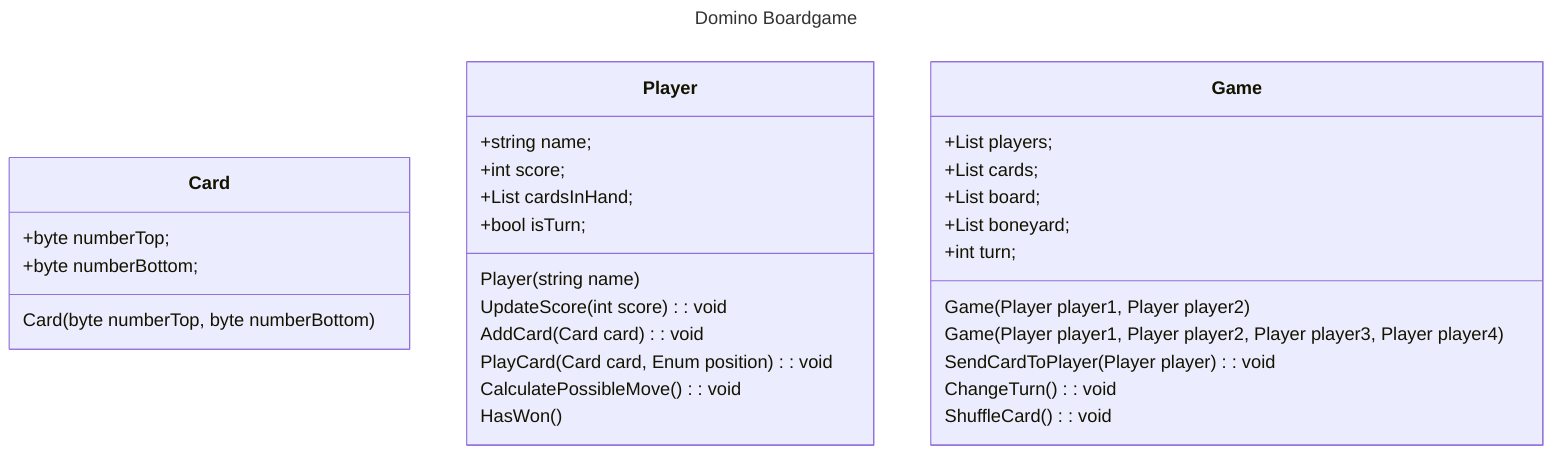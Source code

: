---
title: Domino Boardgame
---

classDiagram
    class Card {
        +byte numberTop;
        +byte numberBottom;
        Card(byte numberTop, byte numberBottom)
    }

    class Player {
        +string name;
        +int score;
        +List<Card> cardsInHand;
        +bool isTurn;
        Player(string name)
        UpdateScore(int score) : void
        AddCard(Card card) : void
        PlayCard(Card card, Enum position) : void
        CalculatePossibleMove(): void
        HasWon()
    }

    class Game {
        +List<Player> players;
        +List<Card> cards;
        +List<Card> board;
        +List<Card> boneyard;
        +int turn;
        Game(Player player1, Player player2)
        Game(Player player1, Player player2, Player player3, Player player4)
        SendCardToPlayer(Player player) : void
        ChangeTurn() : void
        ShuffleCard() : void
    }